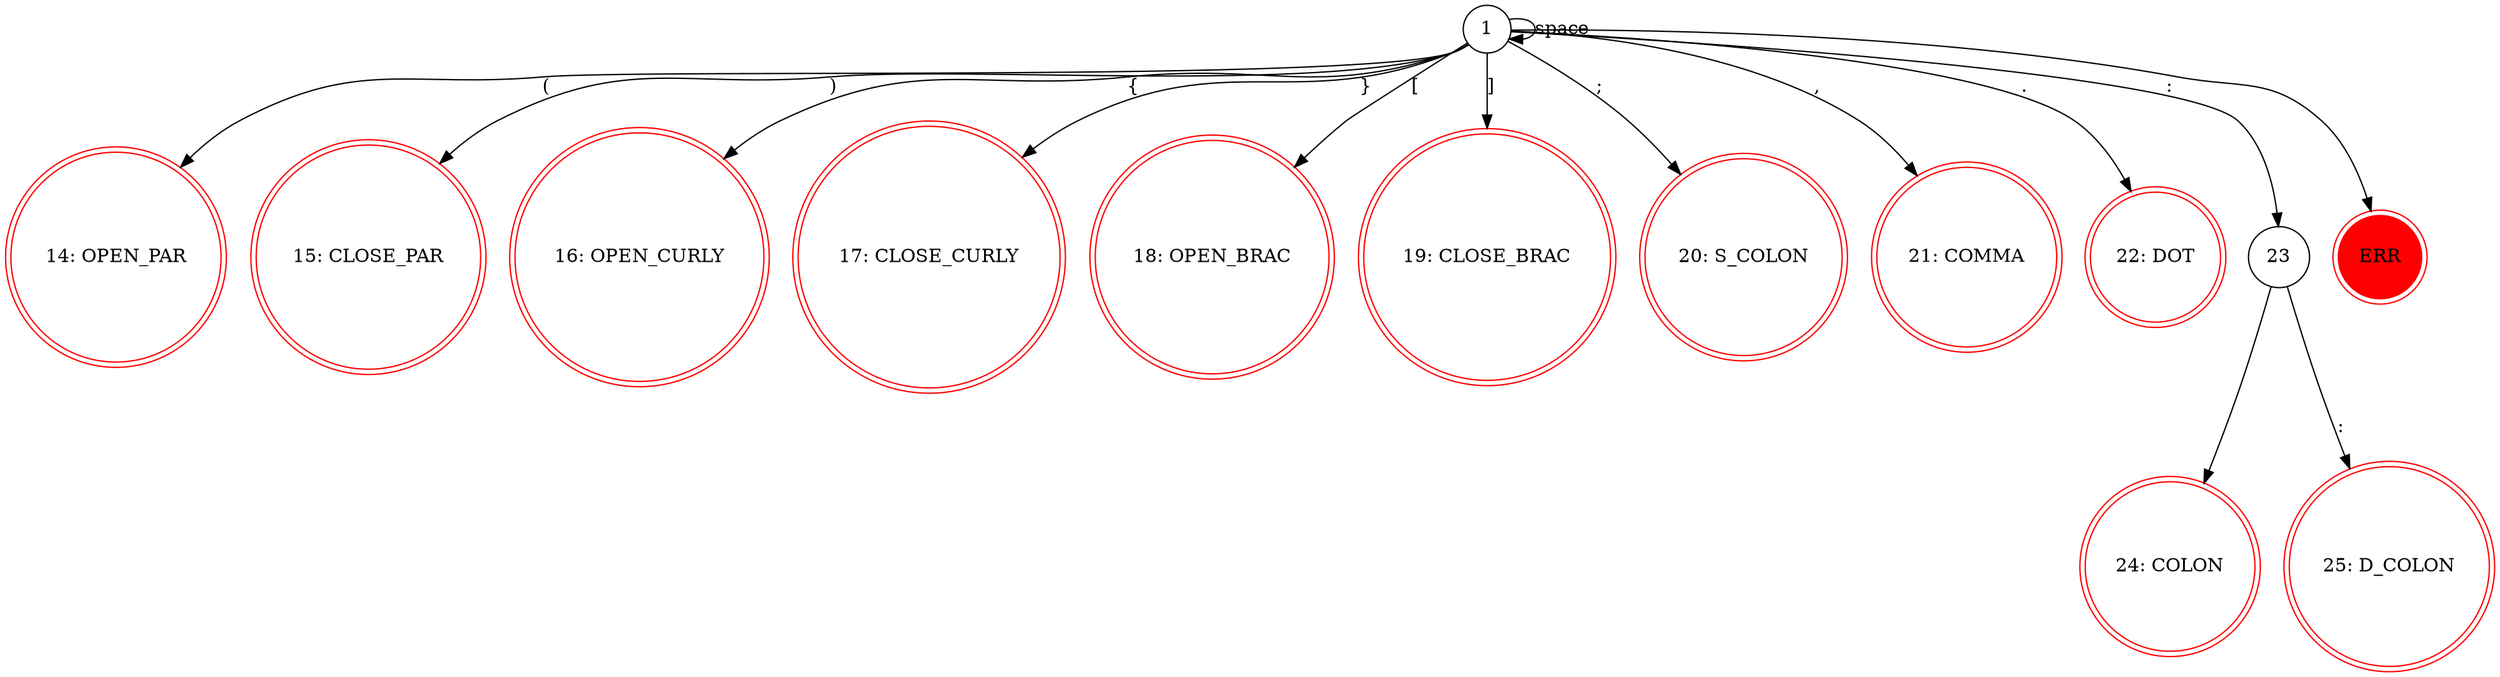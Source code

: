 digraph dfa {
  "" [shape=none]
  "1" [shape=circle]
  "14" [shape=doublecircle, label="14: OPEN_PAR", color=red]
  "15" [shape=doublecircle, label="15: CLOSE_PAR", color=red]
  "16" [shape=doublecircle, label="16: OPEN_CURLY", color=red]
  "17" [shape=doublecircle, label="17: CLOSE_CURLY", color=red]
  "18" [shape=doublecircle, label="18: OPEN_BRAC", color=red]
  "19" [shape=doublecircle, label="19: CLOSE_BRAC", color=red]
  "20" [shape=doublecircle, label="20: S_COLON", color=red]
  "21" [shape=doublecircle, label="21: COMMA", color=red]
  "22" [shape=doublecircle, label="22: DOT", color=red]
  "23" [shape=circle]
  "24" [shape=doublecircle, label="24: COLON", color=red]
  "25" [shape=doublecircle, label="25: D_COLON", color=red]
  "40" [shape=doublecircle, label="ERR", color=red, style=filled]

  "1" -> "1" [label="space"]
  "1" -> "40"

  "1" -> "14" [label="("]
  "1" -> "15" [label=")"]
  "1" -> "16" [label="{"]
  "1" -> "17" [label="}"]
  "1" -> "18" [label="["]
  "1" -> "19" [label="]"]
  "1" -> "20" [label=";"]
  "1" -> "21" [label=","]
  "1" -> "22" [label="."]
  "1" -> "23" [label=":"]
  "23" -> "24"
  "23" -> "25" [label=":"]
}
